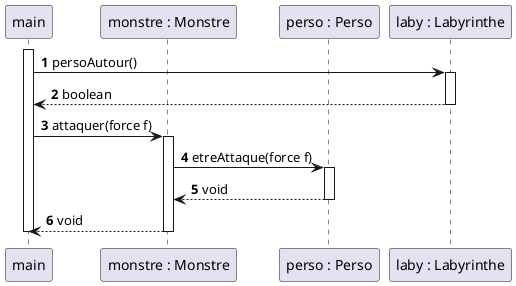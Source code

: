 @startuml

autonumber

participant "main" as m
participant "monstre : Monstre" as mon
participant "perso : Perso" as p
participant "laby : Labyrinthe" as l

activate m

m -> l : persoAutour()
activate l
m <-- l : boolean
deactivate l

m -> mon : attaquer(force f)

activate mon

mon -> p : etreAttaque(force f)
activate p
mon <-- p : void
deactivate p

m <-- mon : void

deactivate mon
deactivate m

@enduml